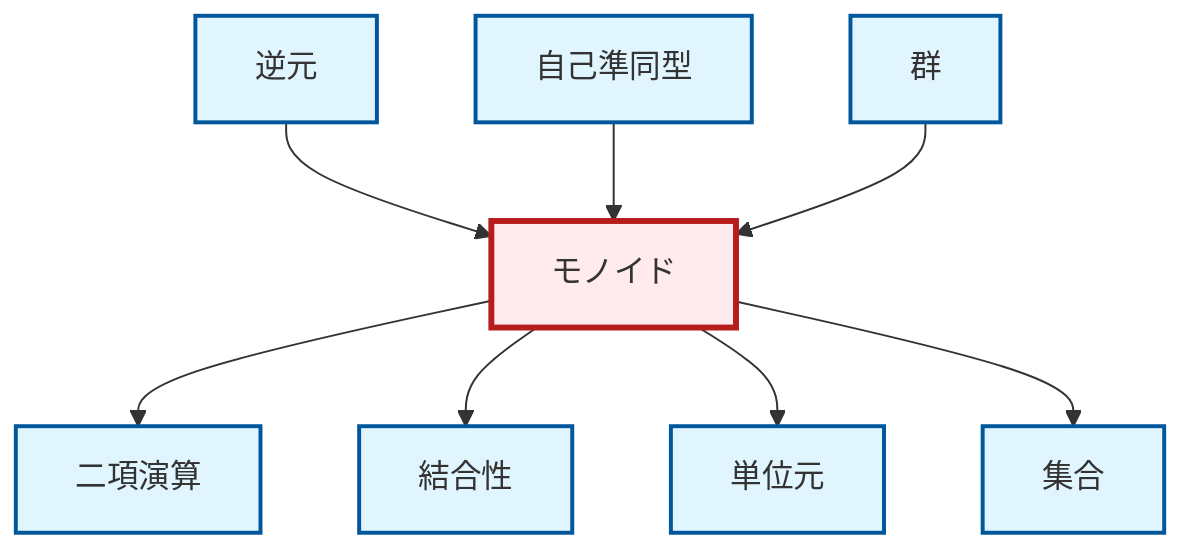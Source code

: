 graph TD
    classDef definition fill:#e1f5fe,stroke:#01579b,stroke-width:2px
    classDef theorem fill:#f3e5f5,stroke:#4a148c,stroke-width:2px
    classDef axiom fill:#fff3e0,stroke:#e65100,stroke-width:2px
    classDef example fill:#e8f5e9,stroke:#1b5e20,stroke-width:2px
    classDef current fill:#ffebee,stroke:#b71c1c,stroke-width:3px
    def-monoid["モノイド"]:::definition
    def-associativity["結合性"]:::definition
    def-inverse-element["逆元"]:::definition
    def-identity-element["単位元"]:::definition
    def-endomorphism["自己準同型"]:::definition
    def-set["集合"]:::definition
    def-group["群"]:::definition
    def-binary-operation["二項演算"]:::definition
    def-monoid --> def-binary-operation
    def-monoid --> def-associativity
    def-inverse-element --> def-monoid
    def-monoid --> def-identity-element
    def-monoid --> def-set
    def-endomorphism --> def-monoid
    def-group --> def-monoid
    class def-monoid current